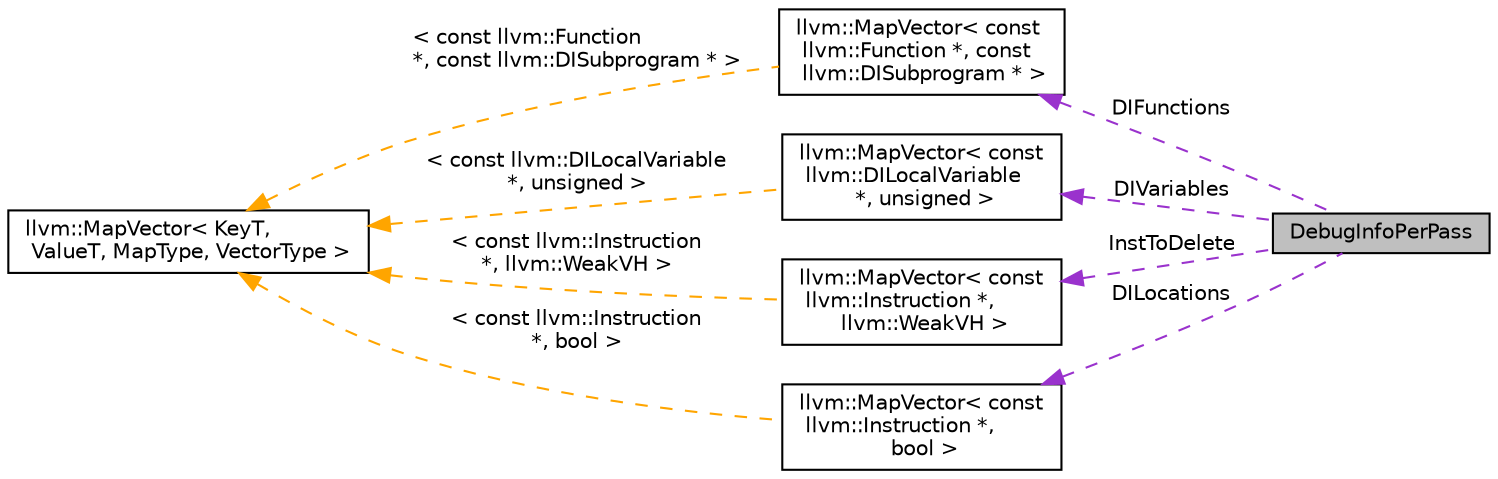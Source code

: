digraph "DebugInfoPerPass"
{
 // LATEX_PDF_SIZE
  bgcolor="transparent";
  edge [fontname="Helvetica",fontsize="10",labelfontname="Helvetica",labelfontsize="10"];
  node [fontname="Helvetica",fontsize="10",shape=record];
  rankdir="LR";
  Node1 [label="DebugInfoPerPass",height=0.2,width=0.4,color="black", fillcolor="grey75", style="filled", fontcolor="black",tooltip="Used to track the Debug Info Metadata information."];
  Node2 -> Node1 [dir="back",color="darkorchid3",fontsize="10",style="dashed",label=" DIFunctions" ,fontname="Helvetica"];
  Node2 [label="llvm::MapVector\< const\l llvm::Function *, const\l llvm::DISubprogram * \>",height=0.2,width=0.4,color="black",URL="$classllvm_1_1MapVector.html",tooltip=" "];
  Node3 -> Node2 [dir="back",color="orange",fontsize="10",style="dashed",label=" \< const llvm::Function\l *, const llvm::DISubprogram * \>" ,fontname="Helvetica"];
  Node3 [label="llvm::MapVector\< KeyT,\l ValueT, MapType, VectorType \>",height=0.2,width=0.4,color="black",URL="$classllvm_1_1MapVector.html",tooltip="This class implements a map that also provides access to all stored values in a deterministic order."];
  Node4 -> Node1 [dir="back",color="darkorchid3",fontsize="10",style="dashed",label=" DIVariables" ,fontname="Helvetica"];
  Node4 [label="llvm::MapVector\< const\l llvm::DILocalVariable\l *, unsigned \>",height=0.2,width=0.4,color="black",URL="$classllvm_1_1MapVector.html",tooltip=" "];
  Node3 -> Node4 [dir="back",color="orange",fontsize="10",style="dashed",label=" \< const llvm::DILocalVariable\l *, unsigned \>" ,fontname="Helvetica"];
  Node5 -> Node1 [dir="back",color="darkorchid3",fontsize="10",style="dashed",label=" InstToDelete" ,fontname="Helvetica"];
  Node5 [label="llvm::MapVector\< const\l llvm::Instruction *,\l llvm::WeakVH \>",height=0.2,width=0.4,color="black",URL="$classllvm_1_1MapVector.html",tooltip=" "];
  Node3 -> Node5 [dir="back",color="orange",fontsize="10",style="dashed",label=" \< const llvm::Instruction\l *, llvm::WeakVH \>" ,fontname="Helvetica"];
  Node6 -> Node1 [dir="back",color="darkorchid3",fontsize="10",style="dashed",label=" DILocations" ,fontname="Helvetica"];
  Node6 [label="llvm::MapVector\< const\l llvm::Instruction *,\l bool \>",height=0.2,width=0.4,color="black",URL="$classllvm_1_1MapVector.html",tooltip=" "];
  Node3 -> Node6 [dir="back",color="orange",fontsize="10",style="dashed",label=" \< const llvm::Instruction\l *, bool \>" ,fontname="Helvetica"];
}
